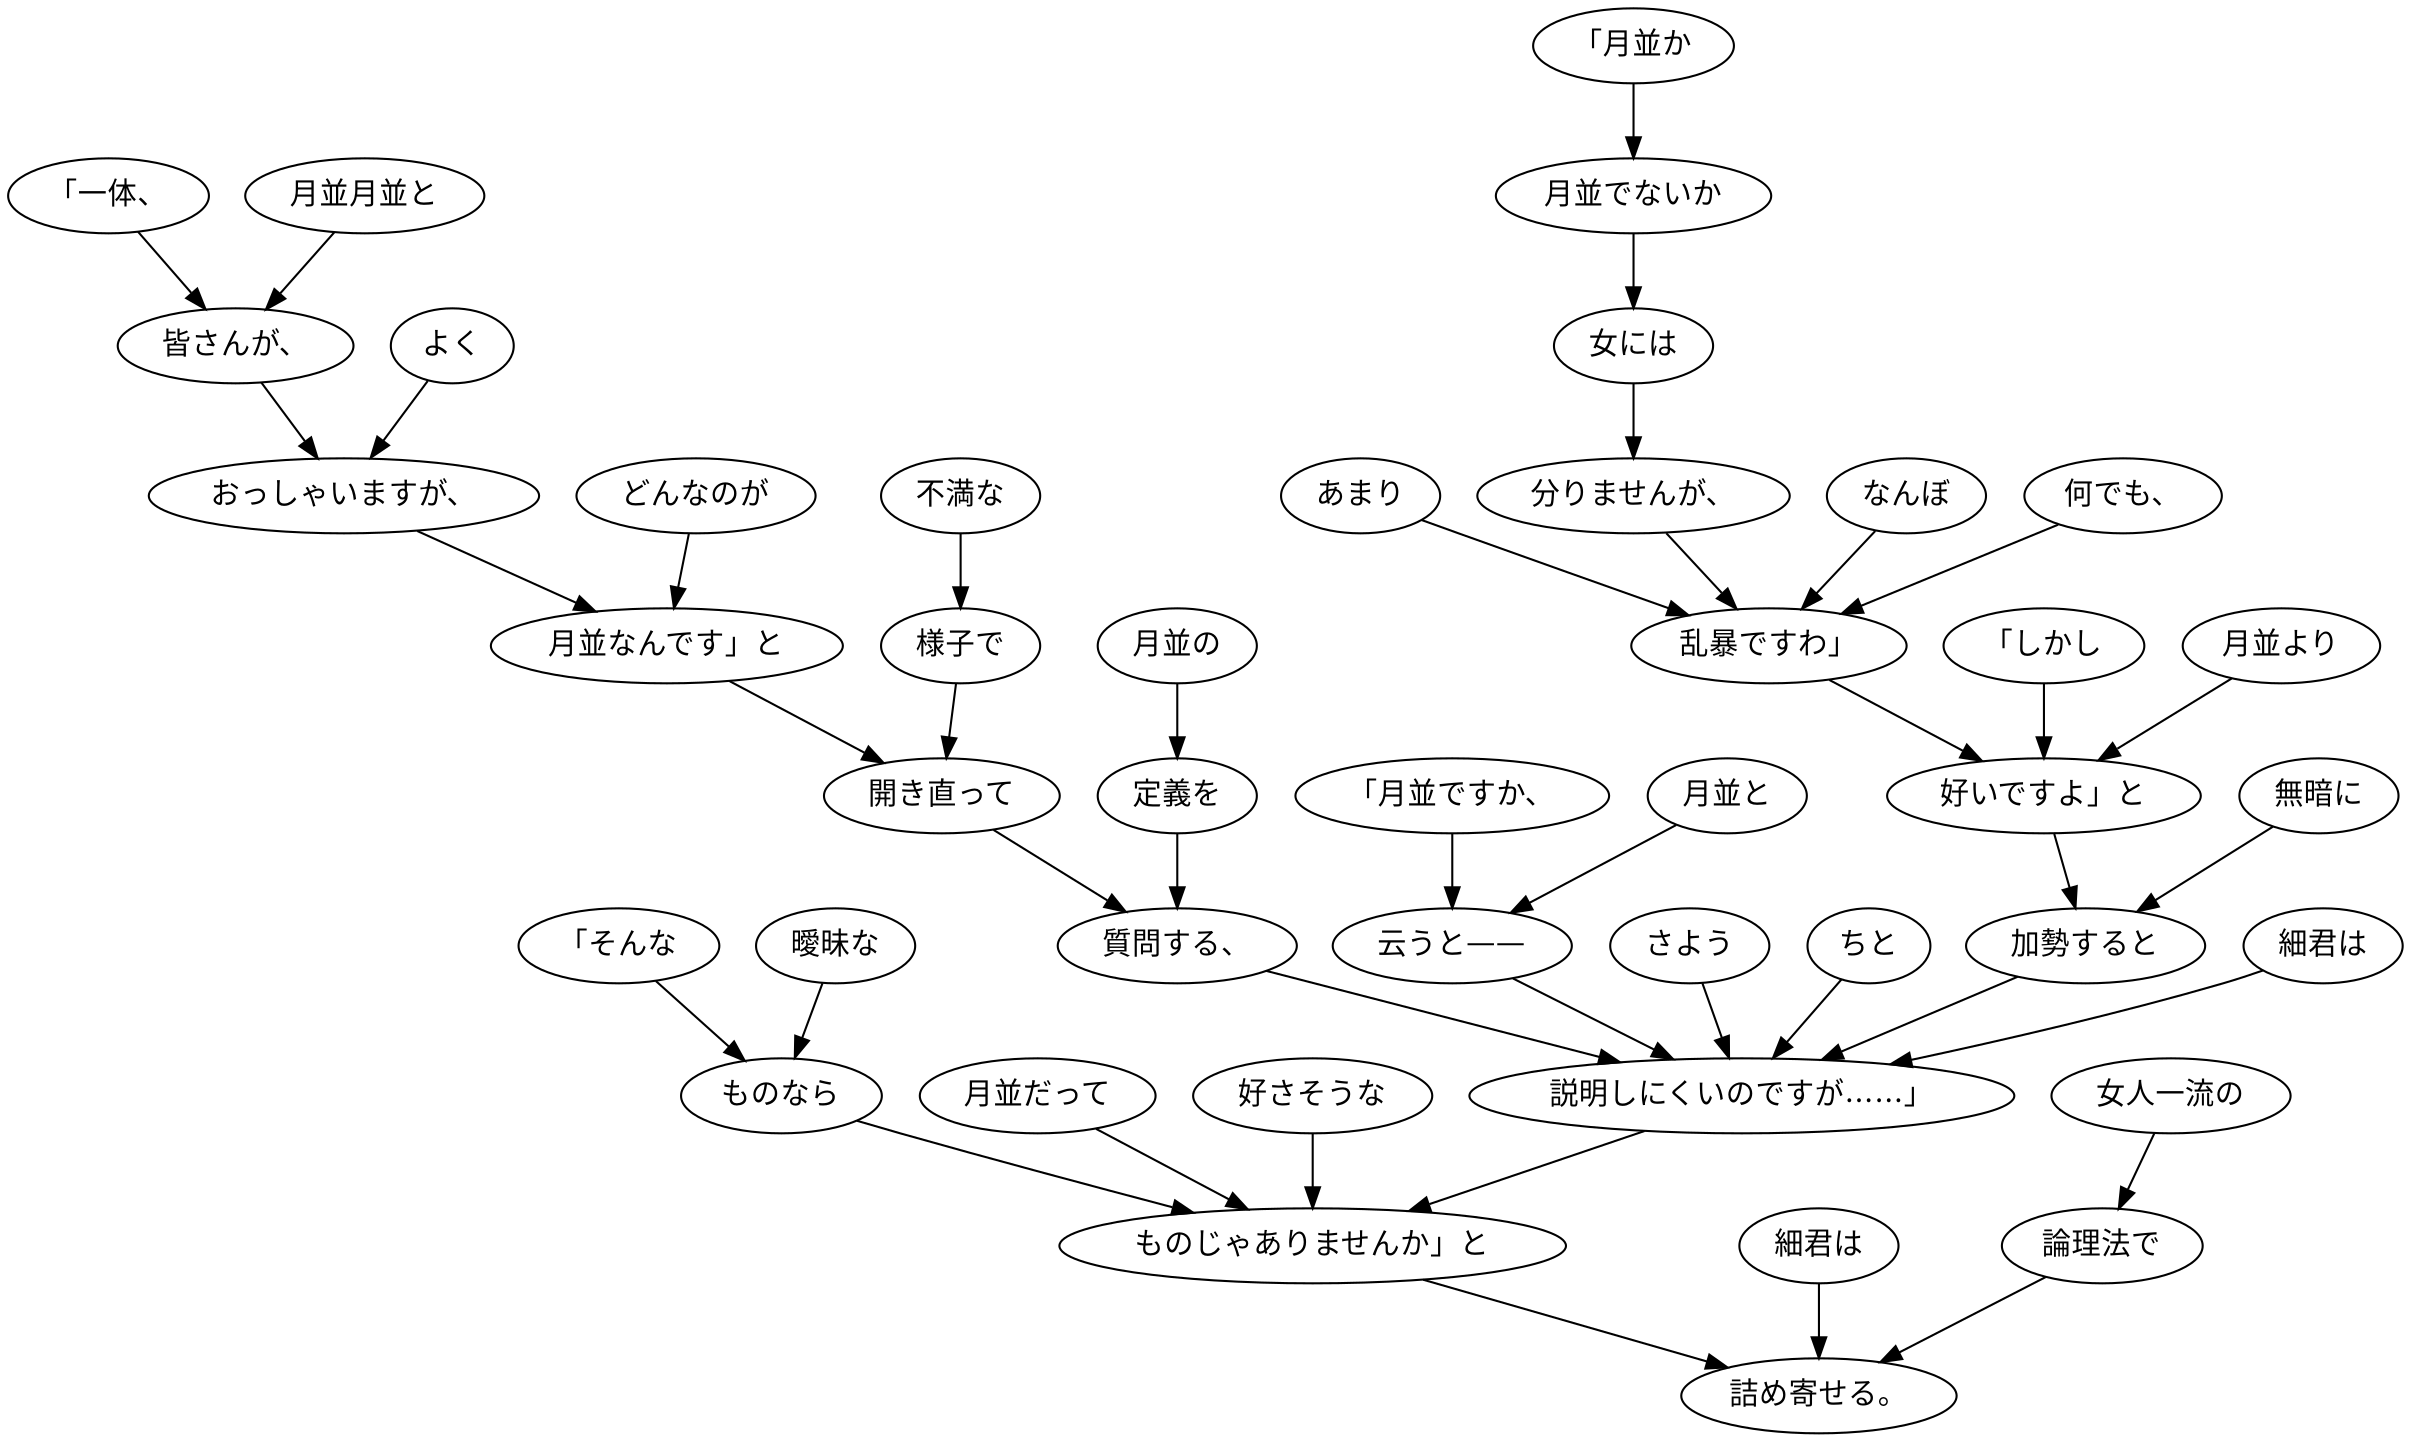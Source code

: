digraph graph1449 {
	node0 [label="「月並か"];
	node1 [label="月並でないか"];
	node2 [label="女には"];
	node3 [label="分りませんが、"];
	node4 [label="なんぼ"];
	node5 [label="何でも、"];
	node6 [label="あまり"];
	node7 [label="乱暴ですわ」"];
	node8 [label="「しかし"];
	node9 [label="月並より"];
	node10 [label="好いですよ」と"];
	node11 [label="無暗に"];
	node12 [label="加勢すると"];
	node13 [label="細君は"];
	node14 [label="不満な"];
	node15 [label="様子で"];
	node16 [label="「一体、"];
	node17 [label="月並月並と"];
	node18 [label="皆さんが、"];
	node19 [label="よく"];
	node20 [label="おっしゃいますが、"];
	node21 [label="どんなのが"];
	node22 [label="月並なんです」と"];
	node23 [label="開き直って"];
	node24 [label="月並の"];
	node25 [label="定義を"];
	node26 [label="質問する、"];
	node27 [label="「月並ですか、"];
	node28 [label="月並と"];
	node29 [label="云うと——"];
	node30 [label="さよう"];
	node31 [label="ちと"];
	node32 [label="説明しにくいのですが……」"];
	node33 [label="「そんな"];
	node34 [label="曖昧な"];
	node35 [label="ものなら"];
	node36 [label="月並だって"];
	node37 [label="好さそうな"];
	node38 [label="ものじゃありませんか」と"];
	node39 [label="細君は"];
	node40 [label="女人一流の"];
	node41 [label="論理法で"];
	node42 [label="詰め寄せる。"];
	node0 -> node1;
	node1 -> node2;
	node2 -> node3;
	node3 -> node7;
	node4 -> node7;
	node5 -> node7;
	node6 -> node7;
	node7 -> node10;
	node8 -> node10;
	node9 -> node10;
	node10 -> node12;
	node11 -> node12;
	node12 -> node32;
	node13 -> node32;
	node14 -> node15;
	node15 -> node23;
	node16 -> node18;
	node17 -> node18;
	node18 -> node20;
	node19 -> node20;
	node20 -> node22;
	node21 -> node22;
	node22 -> node23;
	node23 -> node26;
	node24 -> node25;
	node25 -> node26;
	node26 -> node32;
	node27 -> node29;
	node28 -> node29;
	node29 -> node32;
	node30 -> node32;
	node31 -> node32;
	node32 -> node38;
	node33 -> node35;
	node34 -> node35;
	node35 -> node38;
	node36 -> node38;
	node37 -> node38;
	node38 -> node42;
	node39 -> node42;
	node40 -> node41;
	node41 -> node42;
}
